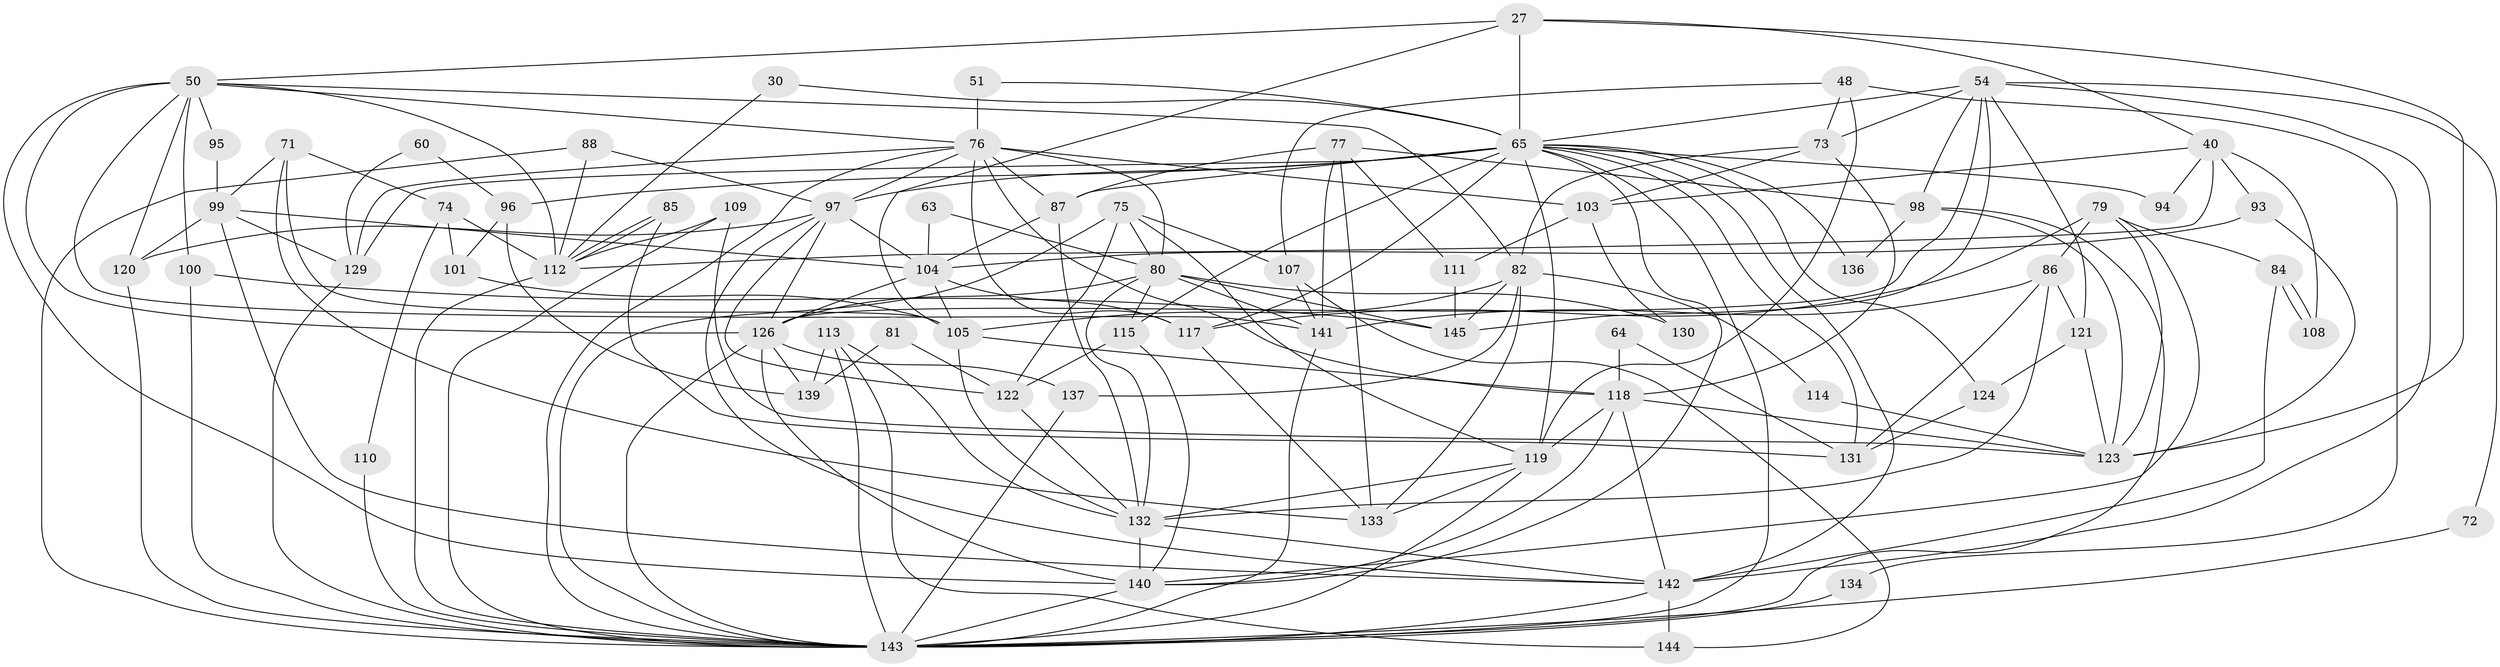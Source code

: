 // original degree distribution, {5: 0.21379310344827587, 3: 0.27586206896551724, 6: 0.08275862068965517, 4: 0.2482758620689655, 2: 0.1310344827586207, 7: 0.034482758620689655, 8: 0.013793103448275862}
// Generated by graph-tools (version 1.1) at 2025/50/03/09/25 04:50:07]
// undirected, 72 vertices, 185 edges
graph export_dot {
graph [start="1"]
  node [color=gray90,style=filled];
  27;
  30;
  40;
  48;
  50 [super="+36+43"];
  51;
  54 [super="+7"];
  60;
  63;
  64;
  65 [super="+8+16+32+59"];
  71;
  72;
  73 [super="+55"];
  74;
  75;
  76 [super="+23+21+46"];
  77 [super="+14"];
  79 [super="+15"];
  80 [super="+34"];
  81;
  82 [super="+53"];
  84;
  85;
  86;
  87;
  88;
  93;
  94;
  95;
  96;
  97 [super="+6+24+56"];
  98;
  99 [super="+70"];
  100;
  101;
  103 [super="+47"];
  104 [super="+91"];
  105 [super="+69"];
  107;
  108;
  109;
  110;
  111;
  112 [super="+66+67"];
  113;
  114;
  115;
  117 [super="+106"];
  118 [super="+12"];
  119 [super="+68"];
  120 [super="+4"];
  121;
  122 [super="+35+26"];
  123 [super="+83"];
  124;
  126 [super="+11+125"];
  129 [super="+39"];
  130;
  131 [super="+58"];
  132 [super="+62"];
  133 [super="+57"];
  134;
  136;
  137;
  139;
  140 [super="+42+25+102"];
  141 [super="+3"];
  142 [super="+138"];
  143 [super="+116+128+127+61+135+92+89"];
  144;
  145;
  27 -- 40;
  27 -- 50;
  27 -- 123;
  27 -- 65;
  27 -- 105;
  30 -- 112;
  30 -- 65;
  40 -- 93;
  40 -- 94;
  40 -- 103;
  40 -- 108;
  40 -- 112 [weight=2];
  48 -- 107;
  48 -- 119;
  48 -- 73;
  48 -- 134;
  50 -- 95;
  50 -- 100;
  50 -- 141 [weight=2];
  50 -- 82 [weight=2];
  50 -- 126;
  50 -- 112;
  50 -- 120;
  50 -- 76;
  50 -- 140;
  51 -- 65 [weight=3];
  51 -- 76 [weight=2];
  54 -- 98;
  54 -- 72;
  54 -- 73;
  54 -- 145;
  54 -- 121;
  54 -- 65;
  54 -- 142 [weight=2];
  54 -- 126 [weight=2];
  60 -- 96;
  60 -- 129;
  63 -- 104;
  63 -- 80;
  64 -- 118;
  64 -- 131;
  65 -- 115;
  65 -- 124;
  65 -- 94;
  65 -- 117 [weight=2];
  65 -- 96;
  65 -- 136;
  65 -- 142 [weight=2];
  65 -- 87;
  65 -- 97 [weight=2];
  65 -- 119;
  65 -- 129;
  65 -- 143 [weight=2];
  65 -- 140;
  65 -- 131;
  71 -- 99;
  71 -- 74;
  71 -- 133;
  71 -- 105;
  72 -- 143;
  73 -- 82;
  73 -- 103;
  73 -- 118;
  74 -- 101;
  74 -- 110;
  74 -- 112;
  75 -- 119;
  75 -- 107;
  75 -- 122;
  75 -- 80;
  75 -- 143;
  76 -- 129;
  76 -- 118;
  76 -- 117;
  76 -- 87;
  76 -- 97 [weight=2];
  76 -- 80 [weight=2];
  76 -- 143;
  76 -- 103;
  77 -- 133;
  77 -- 87;
  77 -- 141;
  77 -- 98;
  77 -- 111;
  79 -- 86;
  79 -- 123;
  79 -- 84;
  79 -- 117;
  79 -- 140;
  80 -- 126 [weight=2];
  80 -- 132;
  80 -- 130;
  80 -- 141 [weight=2];
  80 -- 145;
  80 -- 115;
  81 -- 139;
  81 -- 122;
  82 -- 105 [weight=2];
  82 -- 137;
  82 -- 145;
  82 -- 114;
  82 -- 133;
  84 -- 108;
  84 -- 108;
  84 -- 142;
  85 -- 112 [weight=2];
  85 -- 112;
  85 -- 131;
  86 -- 141;
  86 -- 121;
  86 -- 131;
  86 -- 132;
  87 -- 104;
  87 -- 132;
  88 -- 112 [weight=2];
  88 -- 143;
  88 -- 97;
  93 -- 123;
  93 -- 104;
  95 -- 99 [weight=2];
  96 -- 139;
  96 -- 101;
  97 -- 120;
  97 -- 104 [weight=2];
  97 -- 142;
  97 -- 126;
  97 -- 122;
  98 -- 123;
  98 -- 136;
  98 -- 143;
  99 -- 104 [weight=2];
  99 -- 142;
  99 -- 120;
  99 -- 129;
  100 -- 145;
  100 -- 143;
  101 -- 105;
  103 -- 111;
  103 -- 130;
  104 -- 105;
  104 -- 117;
  104 -- 126;
  105 -- 132;
  105 -- 118;
  107 -- 141;
  107 -- 144;
  109 -- 123;
  109 -- 112;
  109 -- 143;
  110 -- 143;
  111 -- 145;
  112 -- 143 [weight=2];
  113 -- 144;
  113 -- 139;
  113 -- 143;
  113 -- 132;
  114 -- 123;
  115 -- 122;
  115 -- 140;
  117 -- 133;
  118 -- 123;
  118 -- 119 [weight=2];
  118 -- 142;
  118 -- 140;
  119 -- 132 [weight=2];
  119 -- 133;
  119 -- 143;
  120 -- 143;
  121 -- 124;
  121 -- 123;
  122 -- 132;
  124 -- 131;
  126 -- 139;
  126 -- 137;
  126 -- 140 [weight=2];
  126 -- 143 [weight=2];
  129 -- 143;
  132 -- 140 [weight=2];
  132 -- 142;
  134 -- 143;
  137 -- 143;
  140 -- 143;
  141 -- 143 [weight=3];
  142 -- 143 [weight=2];
  142 -- 144;
}
